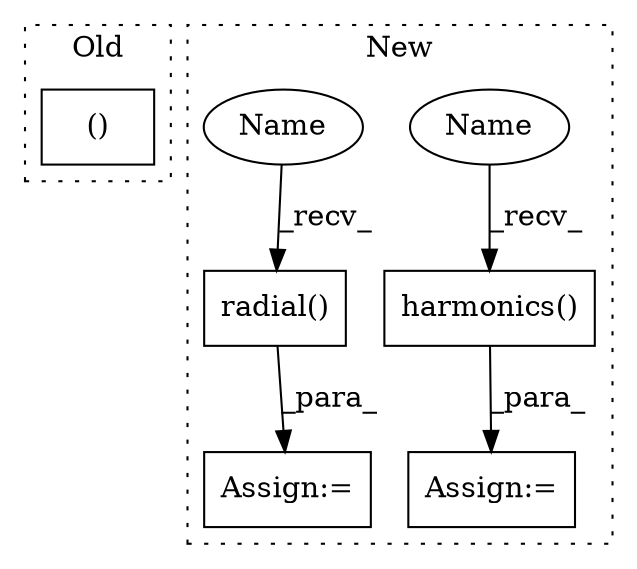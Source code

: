 digraph G {
subgraph cluster0 {
1 [label="()" a="54" s="11795" l="9" shape="box"];
label = "Old";
style="dotted";
}
subgraph cluster1 {
2 [label="radial()" a="75" s="12320,12359" l="12,50" shape="box"];
3 [label="harmonics()" a="75" s="12520,12538" l="15,15" shape="box"];
4 [label="Assign:=" a="68" s="12317" l="3" shape="box"];
5 [label="Assign:=" a="68" s="12517" l="3" shape="box"];
6 [label="Name" a="87" s="12520" l="4" shape="ellipse"];
7 [label="Name" a="87" s="12320" l="4" shape="ellipse"];
label = "New";
style="dotted";
}
2 -> 4 [label="_para_"];
3 -> 5 [label="_para_"];
6 -> 3 [label="_recv_"];
7 -> 2 [label="_recv_"];
}